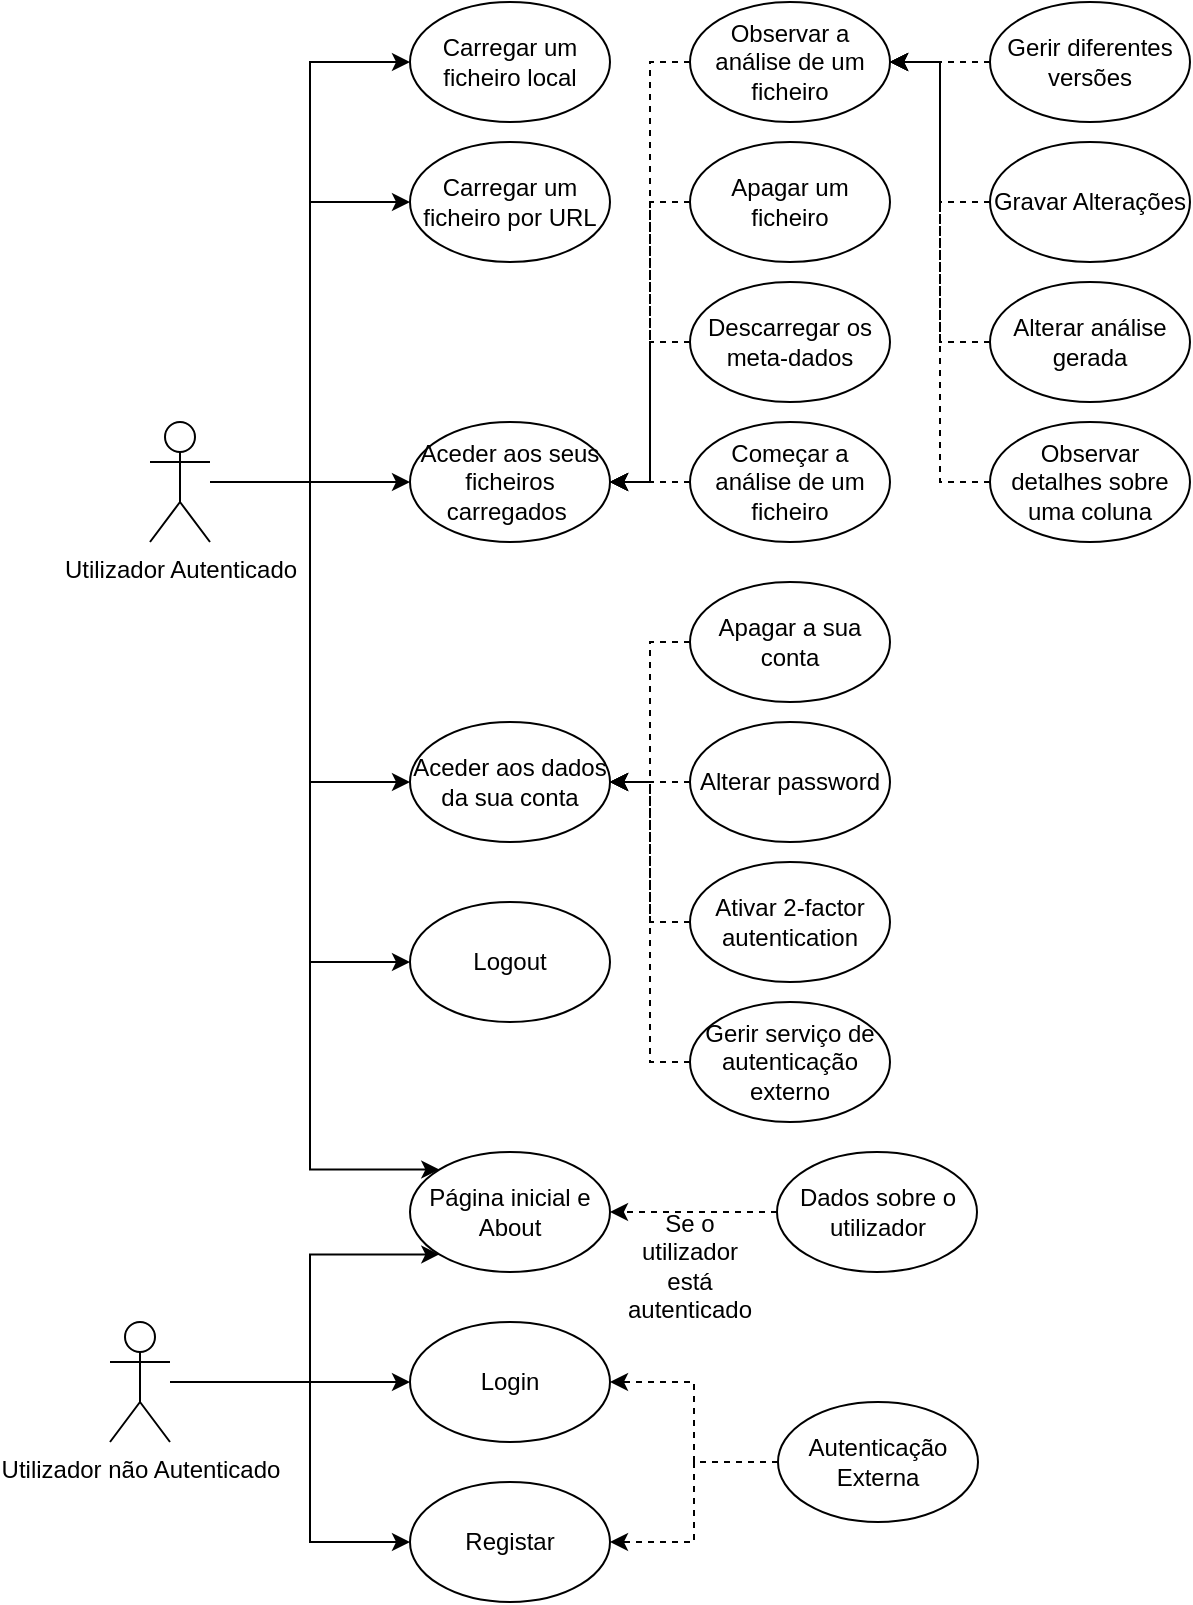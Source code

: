 <mxfile version="13.6.6" type="device"><diagram id="qKEU4NERxW8i1KfHjyg6" name="Page-1"><mxGraphModel dx="1422" dy="762" grid="1" gridSize="10" guides="1" tooltips="1" connect="1" arrows="1" fold="1" page="1" pageScale="1" pageWidth="827" pageHeight="1169" math="0" shadow="0"><root><mxCell id="0"/><mxCell id="1" parent="0"/><mxCell id="BWFrK1CXjzkbh0rdHk5F-34" style="edgeStyle=orthogonalEdgeStyle;rounded=0;orthogonalLoop=1;jettySize=auto;html=1;entryX=0;entryY=0.5;entryDx=0;entryDy=0;" parent="1" source="BWFrK1CXjzkbh0rdHk5F-1" target="BWFrK1CXjzkbh0rdHk5F-26" edge="1"><mxGeometry relative="1" as="geometry"/></mxCell><mxCell id="BWFrK1CXjzkbh0rdHk5F-35" style="edgeStyle=orthogonalEdgeStyle;rounded=0;orthogonalLoop=1;jettySize=auto;html=1;entryX=0;entryY=0.5;entryDx=0;entryDy=0;" parent="1" source="BWFrK1CXjzkbh0rdHk5F-1" target="BWFrK1CXjzkbh0rdHk5F-25" edge="1"><mxGeometry relative="1" as="geometry"/></mxCell><mxCell id="BWFrK1CXjzkbh0rdHk5F-36" style="edgeStyle=orthogonalEdgeStyle;rounded=0;orthogonalLoop=1;jettySize=auto;html=1;entryX=0;entryY=0.5;entryDx=0;entryDy=0;" parent="1" source="BWFrK1CXjzkbh0rdHk5F-1" target="BWFrK1CXjzkbh0rdHk5F-13" edge="1"><mxGeometry relative="1" as="geometry"/></mxCell><mxCell id="BWFrK1CXjzkbh0rdHk5F-37" style="edgeStyle=orthogonalEdgeStyle;rounded=0;orthogonalLoop=1;jettySize=auto;html=1;entryX=0;entryY=0.5;entryDx=0;entryDy=0;" parent="1" source="BWFrK1CXjzkbh0rdHk5F-1" target="BWFrK1CXjzkbh0rdHk5F-29" edge="1"><mxGeometry relative="1" as="geometry"/></mxCell><mxCell id="BWFrK1CXjzkbh0rdHk5F-81" style="edgeStyle=orthogonalEdgeStyle;rounded=0;orthogonalLoop=1;jettySize=auto;html=1;entryX=0;entryY=0;entryDx=0;entryDy=0;" parent="1" source="BWFrK1CXjzkbh0rdHk5F-1" target="BWFrK1CXjzkbh0rdHk5F-74" edge="1"><mxGeometry relative="1" as="geometry"><Array as="points"><mxPoint x="180" y="260"/><mxPoint x="180" y="604"/></Array></mxGeometry></mxCell><mxCell id="BWFrK1CXjzkbh0rdHk5F-1" value="Utilizador Autenticado" style="shape=umlActor;verticalLabelPosition=bottom;labelBackgroundColor=#ffffff;verticalAlign=top;html=1;outlineConnect=0;" parent="1" vertex="1"><mxGeometry x="100" y="230" width="30" height="60" as="geometry"/></mxCell><mxCell id="rG5akNXvzUpDIA_5qAGl-5" style="edgeStyle=orthogonalEdgeStyle;rounded=0;orthogonalLoop=1;jettySize=auto;html=1;entryX=0;entryY=0.5;entryDx=0;entryDy=0;" parent="1" source="BWFrK1CXjzkbh0rdHk5F-2" target="BWFrK1CXjzkbh0rdHk5F-11" edge="1"><mxGeometry relative="1" as="geometry"/></mxCell><mxCell id="BWFrK1CXjzkbh0rdHk5F-2" value="Utilizador não Autenticado" style="shape=umlActor;verticalLabelPosition=bottom;labelBackgroundColor=#ffffff;verticalAlign=top;html=1;outlineConnect=0;" parent="1" vertex="1"><mxGeometry x="80" y="680" width="30" height="60" as="geometry"/></mxCell><mxCell id="BWFrK1CXjzkbh0rdHk5F-11" value="Login" style="ellipse;whiteSpace=wrap;html=1;" parent="1" vertex="1"><mxGeometry x="230" y="680" width="100" height="60" as="geometry"/></mxCell><mxCell id="BWFrK1CXjzkbh0rdHk5F-72" style="edgeStyle=orthogonalEdgeStyle;rounded=0;orthogonalLoop=1;jettySize=auto;html=1;entryX=1;entryY=0.5;entryDx=0;entryDy=0;dashed=1;" parent="1" source="BWFrK1CXjzkbh0rdHk5F-12" target="BWFrK1CXjzkbh0rdHk5F-26" edge="1"><mxGeometry relative="1" as="geometry"/></mxCell><mxCell id="BWFrK1CXjzkbh0rdHk5F-12" value="Começar a análise de um ficheiro" style="ellipse;whiteSpace=wrap;html=1;" parent="1" vertex="1"><mxGeometry x="370" y="230" width="100" height="60" as="geometry"/></mxCell><mxCell id="BWFrK1CXjzkbh0rdHk5F-13" value="Carregar um ficheiro local" style="ellipse;whiteSpace=wrap;html=1;" parent="1" vertex="1"><mxGeometry x="230" y="20" width="100" height="60" as="geometry"/></mxCell><mxCell id="BWFrK1CXjzkbh0rdHk5F-14" value="Registar" style="ellipse;whiteSpace=wrap;html=1;" parent="1" vertex="1"><mxGeometry x="230" y="760" width="100" height="60" as="geometry"/></mxCell><mxCell id="BWFrK1CXjzkbh0rdHk5F-55" style="edgeStyle=orthogonalEdgeStyle;rounded=0;orthogonalLoop=1;jettySize=auto;html=1;entryX=1;entryY=0.5;entryDx=0;entryDy=0;dashed=1;" parent="1" source="BWFrK1CXjzkbh0rdHk5F-19" target="BWFrK1CXjzkbh0rdHk5F-26" edge="1"><mxGeometry relative="1" as="geometry"/></mxCell><mxCell id="BWFrK1CXjzkbh0rdHk5F-19" value="Apagar um ficheiro" style="ellipse;whiteSpace=wrap;html=1;" parent="1" vertex="1"><mxGeometry x="370" y="90" width="100" height="60" as="geometry"/></mxCell><mxCell id="BWFrK1CXjzkbh0rdHk5F-56" style="edgeStyle=orthogonalEdgeStyle;rounded=0;orthogonalLoop=1;jettySize=auto;html=1;entryX=1;entryY=0.5;entryDx=0;entryDy=0;dashed=1;" parent="1" source="BWFrK1CXjzkbh0rdHk5F-20" target="BWFrK1CXjzkbh0rdHk5F-26" edge="1"><mxGeometry relative="1" as="geometry"/></mxCell><mxCell id="BWFrK1CXjzkbh0rdHk5F-20" value="Descarregar os meta-dados" style="ellipse;whiteSpace=wrap;html=1;" parent="1" vertex="1"><mxGeometry x="370" y="160" width="100" height="60" as="geometry"/></mxCell><mxCell id="BWFrK1CXjzkbh0rdHk5F-54" style="edgeStyle=orthogonalEdgeStyle;rounded=0;orthogonalLoop=1;jettySize=auto;html=1;entryX=1;entryY=0.5;entryDx=0;entryDy=0;dashed=1;" parent="1" source="BWFrK1CXjzkbh0rdHk5F-21" target="BWFrK1CXjzkbh0rdHk5F-26" edge="1"><mxGeometry relative="1" as="geometry"/></mxCell><mxCell id="BWFrK1CXjzkbh0rdHk5F-21" value="Observar a análise de um ficheiro" style="ellipse;whiteSpace=wrap;html=1;" parent="1" vertex="1"><mxGeometry x="370" y="20" width="100" height="60" as="geometry"/></mxCell><mxCell id="BWFrK1CXjzkbh0rdHk5F-73" style="edgeStyle=orthogonalEdgeStyle;rounded=0;orthogonalLoop=1;jettySize=auto;html=1;entryX=1;entryY=0.5;entryDx=0;entryDy=0;dashed=1;" parent="1" source="BWFrK1CXjzkbh0rdHk5F-22" target="BWFrK1CXjzkbh0rdHk5F-21" edge="1"><mxGeometry relative="1" as="geometry"/></mxCell><mxCell id="BWFrK1CXjzkbh0rdHk5F-22" value="Gravar Alterações" style="ellipse;whiteSpace=wrap;html=1;" parent="1" vertex="1"><mxGeometry x="520" y="90" width="100" height="60" as="geometry"/></mxCell><mxCell id="BWFrK1CXjzkbh0rdHk5F-67" style="edgeStyle=orthogonalEdgeStyle;rounded=0;orthogonalLoop=1;jettySize=auto;html=1;entryX=1;entryY=0.5;entryDx=0;entryDy=0;dashed=1;" parent="1" source="BWFrK1CXjzkbh0rdHk5F-23" target="BWFrK1CXjzkbh0rdHk5F-21" edge="1"><mxGeometry relative="1" as="geometry"/></mxCell><mxCell id="BWFrK1CXjzkbh0rdHk5F-23" value="Alterar análise gerada" style="ellipse;whiteSpace=wrap;html=1;" parent="1" vertex="1"><mxGeometry x="520" y="160" width="100" height="60" as="geometry"/></mxCell><mxCell id="BWFrK1CXjzkbh0rdHk5F-64" style="edgeStyle=orthogonalEdgeStyle;rounded=0;orthogonalLoop=1;jettySize=auto;html=1;entryX=1;entryY=0.5;entryDx=0;entryDy=0;dashed=1;" parent="1" source="BWFrK1CXjzkbh0rdHk5F-24" target="BWFrK1CXjzkbh0rdHk5F-21" edge="1"><mxGeometry relative="1" as="geometry"/></mxCell><mxCell id="BWFrK1CXjzkbh0rdHk5F-24" value="Gerir diferentes versões" style="ellipse;whiteSpace=wrap;html=1;" parent="1" vertex="1"><mxGeometry x="520" y="20" width="100" height="60" as="geometry"/></mxCell><mxCell id="BWFrK1CXjzkbh0rdHk5F-25" value="Carregar um ficheiro por URL" style="ellipse;whiteSpace=wrap;html=1;" parent="1" vertex="1"><mxGeometry x="230" y="90" width="100" height="60" as="geometry"/></mxCell><mxCell id="BWFrK1CXjzkbh0rdHk5F-26" value="Aceder aos seus ficheiros carregados&amp;nbsp;" style="ellipse;whiteSpace=wrap;html=1;" parent="1" vertex="1"><mxGeometry x="230" y="230" width="100" height="60" as="geometry"/></mxCell><mxCell id="BWFrK1CXjzkbh0rdHk5F-69" style="edgeStyle=orthogonalEdgeStyle;rounded=0;orthogonalLoop=1;jettySize=auto;html=1;dashed=1;" parent="1" source="BWFrK1CXjzkbh0rdHk5F-28" edge="1"><mxGeometry relative="1" as="geometry"><mxPoint x="330" y="410" as="targetPoint"/></mxGeometry></mxCell><mxCell id="BWFrK1CXjzkbh0rdHk5F-28" value="Alterar password" style="ellipse;whiteSpace=wrap;html=1;" parent="1" vertex="1"><mxGeometry x="370" y="380" width="100" height="60" as="geometry"/></mxCell><mxCell id="BWFrK1CXjzkbh0rdHk5F-29" value="Aceder aos dados da sua conta" style="ellipse;whiteSpace=wrap;html=1;" parent="1" vertex="1"><mxGeometry x="230" y="380" width="100" height="60" as="geometry"/></mxCell><mxCell id="BWFrK1CXjzkbh0rdHk5F-68" style="edgeStyle=orthogonalEdgeStyle;rounded=0;orthogonalLoop=1;jettySize=auto;html=1;entryX=1;entryY=0.5;entryDx=0;entryDy=0;dashed=1;" parent="1" source="BWFrK1CXjzkbh0rdHk5F-30" target="BWFrK1CXjzkbh0rdHk5F-29" edge="1"><mxGeometry relative="1" as="geometry"/></mxCell><mxCell id="BWFrK1CXjzkbh0rdHk5F-30" value="Apagar a sua conta" style="ellipse;whiteSpace=wrap;html=1;" parent="1" vertex="1"><mxGeometry x="370" y="310" width="100" height="60" as="geometry"/></mxCell><mxCell id="BWFrK1CXjzkbh0rdHk5F-70" style="edgeStyle=orthogonalEdgeStyle;rounded=0;orthogonalLoop=1;jettySize=auto;html=1;entryX=1;entryY=0.5;entryDx=0;entryDy=0;dashed=1;" parent="1" source="BWFrK1CXjzkbh0rdHk5F-31" target="BWFrK1CXjzkbh0rdHk5F-29" edge="1"><mxGeometry relative="1" as="geometry"/></mxCell><mxCell id="BWFrK1CXjzkbh0rdHk5F-31" value="Ativar 2-factor autentication" style="ellipse;whiteSpace=wrap;html=1;" parent="1" vertex="1"><mxGeometry x="370" y="450" width="100" height="60" as="geometry"/></mxCell><mxCell id="BWFrK1CXjzkbh0rdHk5F-71" style="edgeStyle=orthogonalEdgeStyle;rounded=0;orthogonalLoop=1;jettySize=auto;html=1;entryX=1;entryY=0.5;entryDx=0;entryDy=0;dashed=1;" parent="1" source="BWFrK1CXjzkbh0rdHk5F-32" target="BWFrK1CXjzkbh0rdHk5F-29" edge="1"><mxGeometry relative="1" as="geometry"/></mxCell><mxCell id="BWFrK1CXjzkbh0rdHk5F-32" value="Gerir serviço de autenticação externo" style="ellipse;whiteSpace=wrap;html=1;" parent="1" vertex="1"><mxGeometry x="370" y="520" width="100" height="60" as="geometry"/></mxCell><mxCell id="BWFrK1CXjzkbh0rdHk5F-74" value="Página inicial e About" style="ellipse;whiteSpace=wrap;html=1;" parent="1" vertex="1"><mxGeometry x="230" y="595" width="100" height="60" as="geometry"/></mxCell><mxCell id="BWFrK1CXjzkbh0rdHk5F-79" style="edgeStyle=orthogonalEdgeStyle;rounded=0;orthogonalLoop=1;jettySize=auto;html=1;entryX=1;entryY=0.5;entryDx=0;entryDy=0;dashed=1;" parent="1" source="BWFrK1CXjzkbh0rdHk5F-78" target="BWFrK1CXjzkbh0rdHk5F-74" edge="1"><mxGeometry relative="1" as="geometry"/></mxCell><mxCell id="BWFrK1CXjzkbh0rdHk5F-78" value="Dados sobre o utilizador" style="ellipse;whiteSpace=wrap;html=1;" parent="1" vertex="1"><mxGeometry x="413.5" y="595" width="100" height="60" as="geometry"/></mxCell><mxCell id="BWFrK1CXjzkbh0rdHk5F-80" value="Se o utilizador está autenticado" style="text;html=1;strokeColor=none;fillColor=none;align=center;verticalAlign=middle;whiteSpace=wrap;rounded=0;" parent="1" vertex="1"><mxGeometry x="350" y="642" width="40" height="20" as="geometry"/></mxCell><mxCell id="rG5akNXvzUpDIA_5qAGl-1" style="edgeStyle=orthogonalEdgeStyle;rounded=0;orthogonalLoop=1;jettySize=auto;html=1;entryX=1;entryY=0.5;entryDx=0;entryDy=0;dashed=1;exitX=0;exitY=0.5;exitDx=0;exitDy=0;" parent="1" source="rG5akNXvzUpDIA_5qAGl-2" target="BWFrK1CXjzkbh0rdHk5F-21" edge="1"><mxGeometry relative="1" as="geometry"><mxPoint x="580" y="400" as="sourcePoint"/><mxPoint x="530" y="280" as="targetPoint"/></mxGeometry></mxCell><mxCell id="rG5akNXvzUpDIA_5qAGl-2" value="Observar detalhes sobre uma coluna" style="ellipse;whiteSpace=wrap;html=1;" parent="1" vertex="1"><mxGeometry x="520" y="230" width="100" height="60" as="geometry"/></mxCell><mxCell id="rG5akNXvzUpDIA_5qAGl-3" value="Logout" style="ellipse;whiteSpace=wrap;html=1;" parent="1" vertex="1"><mxGeometry x="230" y="470" width="100" height="60" as="geometry"/></mxCell><mxCell id="rG5akNXvzUpDIA_5qAGl-4" style="edgeStyle=orthogonalEdgeStyle;rounded=0;orthogonalLoop=1;jettySize=auto;html=1;entryX=0;entryY=0.5;entryDx=0;entryDy=0;" parent="1" source="BWFrK1CXjzkbh0rdHk5F-1" target="rG5akNXvzUpDIA_5qAGl-3" edge="1"><mxGeometry relative="1" as="geometry"><mxPoint x="140" y="270" as="sourcePoint"/><mxPoint x="240" y="420" as="targetPoint"/></mxGeometry></mxCell><mxCell id="rG5akNXvzUpDIA_5qAGl-7" style="edgeStyle=orthogonalEdgeStyle;rounded=0;orthogonalLoop=1;jettySize=auto;html=1;entryX=0;entryY=1;entryDx=0;entryDy=0;" parent="1" source="BWFrK1CXjzkbh0rdHk5F-2" target="BWFrK1CXjzkbh0rdHk5F-74" edge="1"><mxGeometry relative="1" as="geometry"><mxPoint x="120" y="720" as="sourcePoint"/><mxPoint x="240" y="720" as="targetPoint"/><Array as="points"><mxPoint x="180" y="710"/><mxPoint x="180" y="646"/></Array></mxGeometry></mxCell><mxCell id="rG5akNXvzUpDIA_5qAGl-8" style="edgeStyle=orthogonalEdgeStyle;rounded=0;orthogonalLoop=1;jettySize=auto;html=1;entryX=0;entryY=0.5;entryDx=0;entryDy=0;" parent="1" target="BWFrK1CXjzkbh0rdHk5F-14" edge="1"><mxGeometry relative="1" as="geometry"><mxPoint x="110" y="710" as="sourcePoint"/><mxPoint x="254.645" y="656.213" as="targetPoint"/><Array as="points"><mxPoint x="180" y="710"/><mxPoint x="180" y="790"/></Array></mxGeometry></mxCell><mxCell id="zJgRXfB_OFlJtzeXBVzQ-1" value="Autenticação Externa" style="ellipse;whiteSpace=wrap;html=1;" vertex="1" parent="1"><mxGeometry x="414" y="720" width="100" height="60" as="geometry"/></mxCell><mxCell id="zJgRXfB_OFlJtzeXBVzQ-2" style="edgeStyle=orthogonalEdgeStyle;rounded=0;orthogonalLoop=1;jettySize=auto;html=1;entryX=1;entryY=0.5;entryDx=0;entryDy=0;dashed=1;exitX=0;exitY=0.5;exitDx=0;exitDy=0;" edge="1" parent="1" source="zJgRXfB_OFlJtzeXBVzQ-1" target="BWFrK1CXjzkbh0rdHk5F-11"><mxGeometry relative="1" as="geometry"><mxPoint x="423.5" y="635" as="sourcePoint"/><mxPoint x="340" y="635" as="targetPoint"/></mxGeometry></mxCell><mxCell id="zJgRXfB_OFlJtzeXBVzQ-3" style="edgeStyle=orthogonalEdgeStyle;rounded=0;orthogonalLoop=1;jettySize=auto;html=1;entryX=1;entryY=0.5;entryDx=0;entryDy=0;dashed=1;exitX=0;exitY=0.5;exitDx=0;exitDy=0;" edge="1" parent="1" source="zJgRXfB_OFlJtzeXBVzQ-1" target="BWFrK1CXjzkbh0rdHk5F-14"><mxGeometry relative="1" as="geometry"><mxPoint x="424" y="760" as="sourcePoint"/><mxPoint x="340" y="720" as="targetPoint"/></mxGeometry></mxCell></root></mxGraphModel></diagram></mxfile>